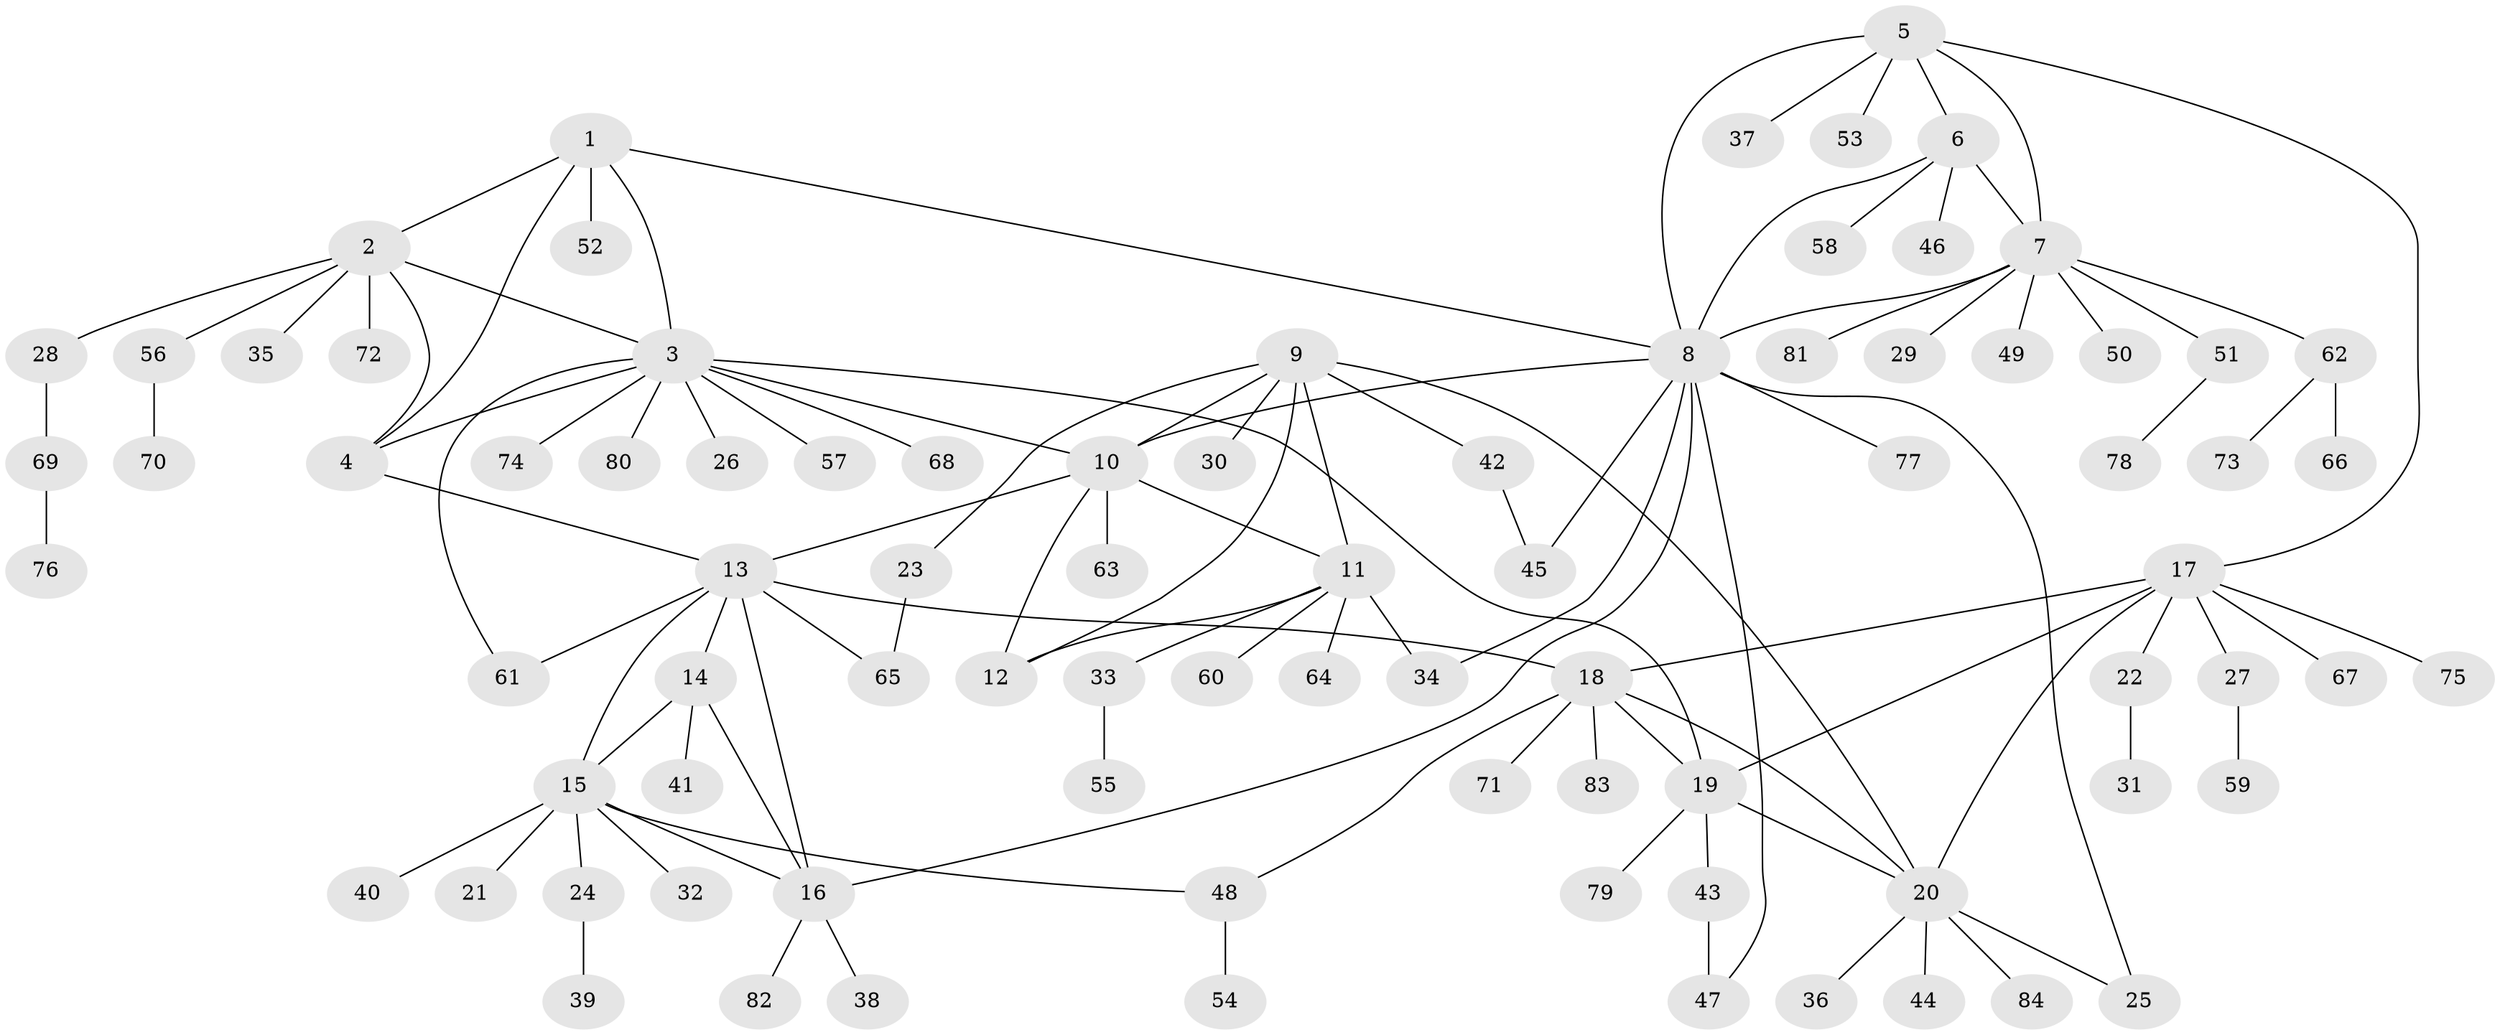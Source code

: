// coarse degree distribution, {4: 0.02, 5: 0.06, 6: 0.04, 1: 0.78, 2: 0.04, 9: 0.02, 19: 0.02, 10: 0.02}
// Generated by graph-tools (version 1.1) at 2025/57/03/04/25 21:57:36]
// undirected, 84 vertices, 111 edges
graph export_dot {
graph [start="1"]
  node [color=gray90,style=filled];
  1;
  2;
  3;
  4;
  5;
  6;
  7;
  8;
  9;
  10;
  11;
  12;
  13;
  14;
  15;
  16;
  17;
  18;
  19;
  20;
  21;
  22;
  23;
  24;
  25;
  26;
  27;
  28;
  29;
  30;
  31;
  32;
  33;
  34;
  35;
  36;
  37;
  38;
  39;
  40;
  41;
  42;
  43;
  44;
  45;
  46;
  47;
  48;
  49;
  50;
  51;
  52;
  53;
  54;
  55;
  56;
  57;
  58;
  59;
  60;
  61;
  62;
  63;
  64;
  65;
  66;
  67;
  68;
  69;
  70;
  71;
  72;
  73;
  74;
  75;
  76;
  77;
  78;
  79;
  80;
  81;
  82;
  83;
  84;
  1 -- 2;
  1 -- 3;
  1 -- 4;
  1 -- 8;
  1 -- 52;
  2 -- 3;
  2 -- 4;
  2 -- 28;
  2 -- 35;
  2 -- 56;
  2 -- 72;
  3 -- 4;
  3 -- 10;
  3 -- 19;
  3 -- 26;
  3 -- 57;
  3 -- 61;
  3 -- 68;
  3 -- 74;
  3 -- 80;
  4 -- 13;
  5 -- 6;
  5 -- 7;
  5 -- 8;
  5 -- 17;
  5 -- 37;
  5 -- 53;
  6 -- 7;
  6 -- 8;
  6 -- 46;
  6 -- 58;
  7 -- 8;
  7 -- 29;
  7 -- 49;
  7 -- 50;
  7 -- 51;
  7 -- 62;
  7 -- 81;
  8 -- 10;
  8 -- 16;
  8 -- 25;
  8 -- 34;
  8 -- 45;
  8 -- 47;
  8 -- 77;
  9 -- 10;
  9 -- 11;
  9 -- 12;
  9 -- 20;
  9 -- 23;
  9 -- 30;
  9 -- 42;
  10 -- 11;
  10 -- 12;
  10 -- 13;
  10 -- 63;
  11 -- 12;
  11 -- 33;
  11 -- 34;
  11 -- 60;
  11 -- 64;
  13 -- 14;
  13 -- 15;
  13 -- 16;
  13 -- 18;
  13 -- 61;
  13 -- 65;
  14 -- 15;
  14 -- 16;
  14 -- 41;
  15 -- 16;
  15 -- 21;
  15 -- 24;
  15 -- 32;
  15 -- 40;
  15 -- 48;
  16 -- 38;
  16 -- 82;
  17 -- 18;
  17 -- 19;
  17 -- 20;
  17 -- 22;
  17 -- 27;
  17 -- 67;
  17 -- 75;
  18 -- 19;
  18 -- 20;
  18 -- 48;
  18 -- 71;
  18 -- 83;
  19 -- 20;
  19 -- 43;
  19 -- 79;
  20 -- 25;
  20 -- 36;
  20 -- 44;
  20 -- 84;
  22 -- 31;
  23 -- 65;
  24 -- 39;
  27 -- 59;
  28 -- 69;
  33 -- 55;
  42 -- 45;
  43 -- 47;
  48 -- 54;
  51 -- 78;
  56 -- 70;
  62 -- 66;
  62 -- 73;
  69 -- 76;
}
